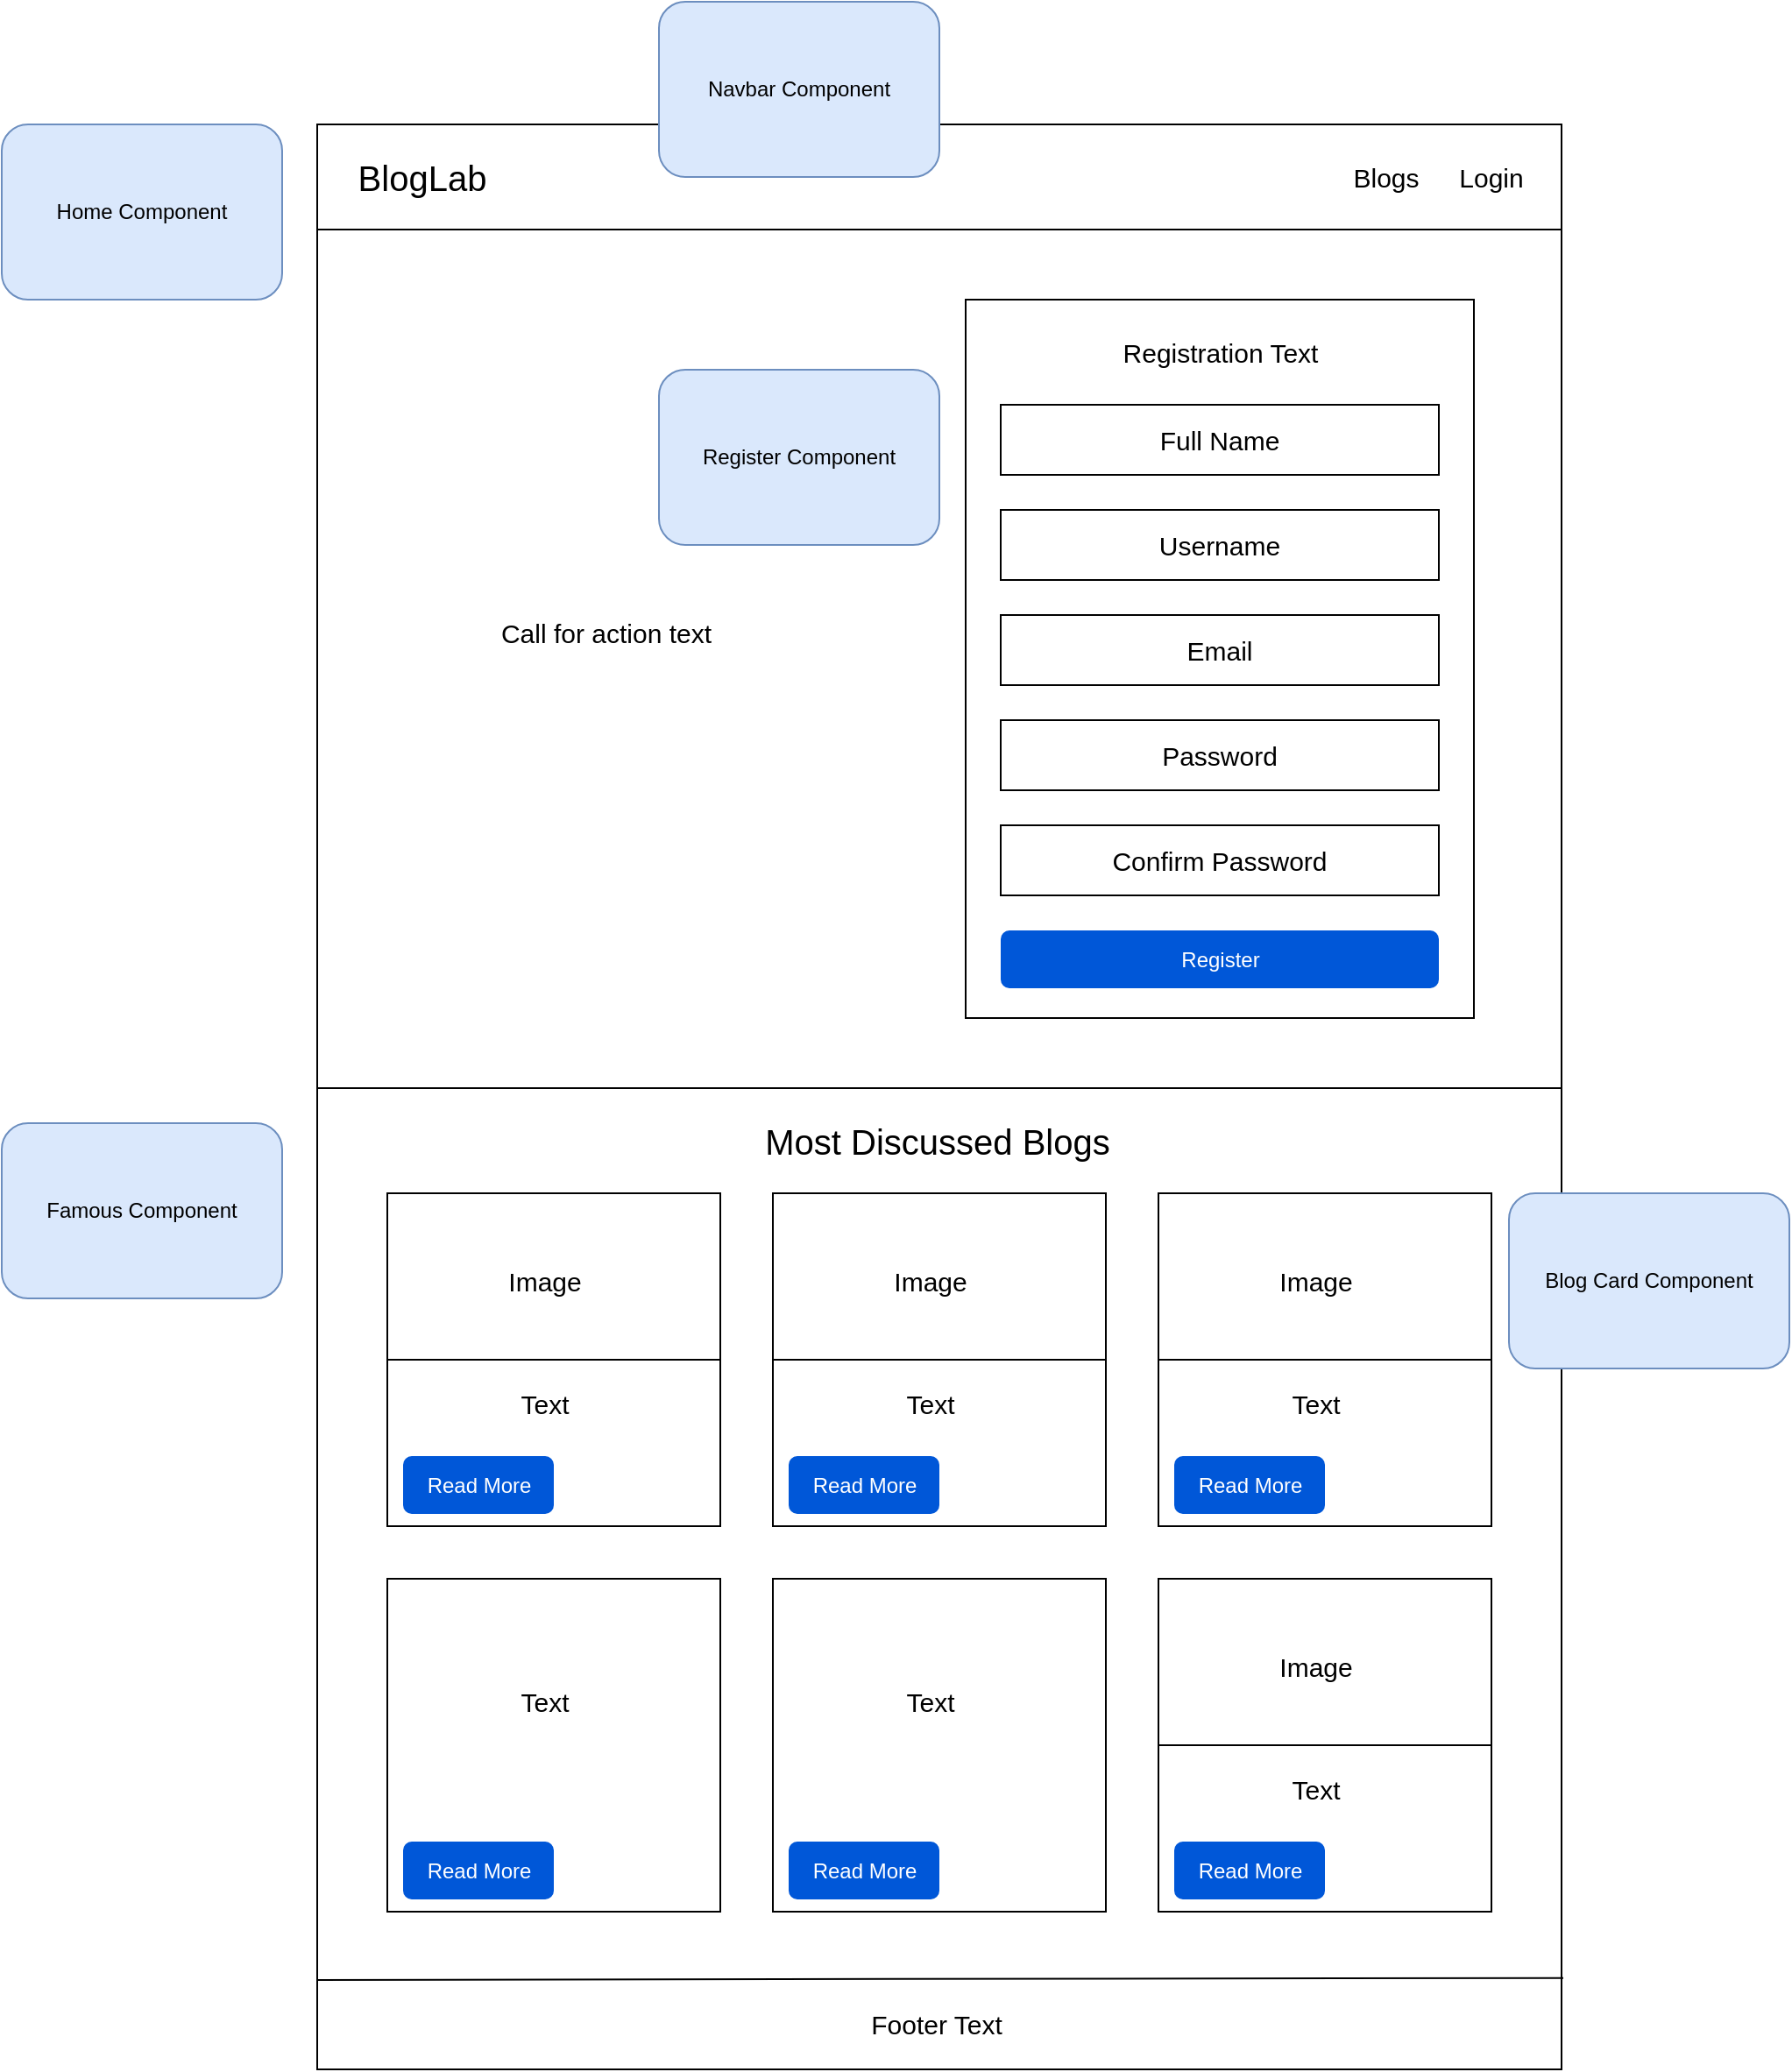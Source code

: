 <mxfile version="13.7.9" type="device" pages="8"><diagram id="s6Mg0fzkvO-PAo4uWQgf" name="Home"><mxGraphModel dx="2272" dy="862" grid="1" gridSize="10" guides="1" tooltips="1" connect="1" arrows="1" fold="1" page="1" pageScale="1" pageWidth="850" pageHeight="1100" math="0" shadow="0"><root><mxCell id="0"/><mxCell id="1" parent="0"/><mxCell id="gEnsgVD1sYvCIGJ1qTTS-1" value="" style="rounded=0;whiteSpace=wrap;html=1;" parent="1" vertex="1"><mxGeometry x="70" y="120" width="710" height="1110" as="geometry"/></mxCell><mxCell id="gEnsgVD1sYvCIGJ1qTTS-2" value="" style="rounded=0;whiteSpace=wrap;html=1;fontSize=15;" parent="1" vertex="1"><mxGeometry x="440" y="220" width="290" height="410" as="geometry"/></mxCell><mxCell id="gEnsgVD1sYvCIGJ1qTTS-3" value="" style="rounded=0;whiteSpace=wrap;html=1;" parent="1" vertex="1"><mxGeometry x="70" y="120" width="710" height="60" as="geometry"/></mxCell><mxCell id="gEnsgVD1sYvCIGJ1qTTS-4" value="BlogLab" style="text;html=1;strokeColor=none;fillColor=none;align=center;verticalAlign=middle;whiteSpace=wrap;rounded=0;fontSize=20;" parent="1" vertex="1"><mxGeometry x="110" y="140" width="40" height="20" as="geometry"/></mxCell><mxCell id="gEnsgVD1sYvCIGJ1qTTS-5" value="Blogs" style="text;html=1;strokeColor=none;fillColor=none;align=center;verticalAlign=middle;whiteSpace=wrap;rounded=0;fontSize=15;" parent="1" vertex="1"><mxGeometry x="660" y="140" width="40" height="20" as="geometry"/></mxCell><mxCell id="gEnsgVD1sYvCIGJ1qTTS-6" value="Login" style="text;html=1;strokeColor=none;fillColor=none;align=center;verticalAlign=middle;whiteSpace=wrap;rounded=0;fontSize=15;" parent="1" vertex="1"><mxGeometry x="720" y="140" width="40" height="20" as="geometry"/></mxCell><mxCell id="gEnsgVD1sYvCIGJ1qTTS-7" value="Full Name" style="rounded=0;whiteSpace=wrap;html=1;fontSize=15;" parent="1" vertex="1"><mxGeometry x="460" y="280" width="250" height="40" as="geometry"/></mxCell><mxCell id="gEnsgVD1sYvCIGJ1qTTS-8" value="Username" style="rounded=0;whiteSpace=wrap;html=1;fontSize=15;" parent="1" vertex="1"><mxGeometry x="460" y="340" width="250" height="40" as="geometry"/></mxCell><mxCell id="gEnsgVD1sYvCIGJ1qTTS-9" value="Email" style="rounded=0;whiteSpace=wrap;html=1;fontSize=15;" parent="1" vertex="1"><mxGeometry x="460" y="400" width="250" height="40" as="geometry"/></mxCell><mxCell id="gEnsgVD1sYvCIGJ1qTTS-10" value="Password" style="rounded=0;whiteSpace=wrap;html=1;fontSize=15;" parent="1" vertex="1"><mxGeometry x="460" y="460" width="250" height="40" as="geometry"/></mxCell><mxCell id="gEnsgVD1sYvCIGJ1qTTS-11" value="Confirm Password" style="rounded=0;whiteSpace=wrap;html=1;fontSize=15;" parent="1" vertex="1"><mxGeometry x="460" y="520" width="250" height="40" as="geometry"/></mxCell><mxCell id="gEnsgVD1sYvCIGJ1qTTS-12" value="Registration Text" style="text;html=1;strokeColor=none;fillColor=none;align=center;verticalAlign=middle;whiteSpace=wrap;rounded=0;fontSize=15;" parent="1" vertex="1"><mxGeometry x="522.5" y="240" width="125" height="20" as="geometry"/></mxCell><mxCell id="gEnsgVD1sYvCIGJ1qTTS-13" value="Register" style="rounded=1;fillColor=#0057D8;align=center;strokeColor=none;html=1;fontColor=#ffffff;fontSize=12" parent="1" vertex="1"><mxGeometry x="460" y="580" width="250" height="33" as="geometry"/></mxCell><mxCell id="gEnsgVD1sYvCIGJ1qTTS-14" value="" style="endArrow=none;html=1;fontSize=15;exitX=0;exitY=0.75;exitDx=0;exitDy=0;entryX=1;entryY=0.75;entryDx=0;entryDy=0;" parent="1" edge="1"><mxGeometry width="50" height="50" relative="1" as="geometry"><mxPoint x="70" y="670" as="sourcePoint"/><mxPoint x="780" y="670" as="targetPoint"/></mxGeometry></mxCell><mxCell id="gEnsgVD1sYvCIGJ1qTTS-15" value="Call for action text" style="text;html=1;strokeColor=none;fillColor=none;align=center;verticalAlign=middle;whiteSpace=wrap;rounded=0;fontSize=15;" parent="1" vertex="1"><mxGeometry x="140" y="400" width="190" height="20" as="geometry"/></mxCell><mxCell id="gEnsgVD1sYvCIGJ1qTTS-16" value="Most Discussed Blogs" style="text;html=1;strokeColor=none;fillColor=none;align=center;verticalAlign=middle;whiteSpace=wrap;rounded=0;fontSize=20;" parent="1" vertex="1"><mxGeometry x="314" y="690" width="220" height="20" as="geometry"/></mxCell><mxCell id="gEnsgVD1sYvCIGJ1qTTS-17" value="" style="rounded=0;whiteSpace=wrap;html=1;fontSize=15;" parent="1" vertex="1"><mxGeometry x="330" y="730" width="190" height="190" as="geometry"/></mxCell><mxCell id="gEnsgVD1sYvCIGJ1qTTS-18" value="" style="endArrow=none;html=1;fontSize=15;exitX=0;exitY=0.5;exitDx=0;exitDy=0;entryX=1;entryY=0.5;entryDx=0;entryDy=0;" parent="1" source="gEnsgVD1sYvCIGJ1qTTS-17" target="gEnsgVD1sYvCIGJ1qTTS-17" edge="1"><mxGeometry width="50" height="50" relative="1" as="geometry"><mxPoint x="400" y="990" as="sourcePoint"/><mxPoint x="450" y="940" as="targetPoint"/></mxGeometry></mxCell><mxCell id="gEnsgVD1sYvCIGJ1qTTS-19" value="Image" style="text;html=1;strokeColor=none;fillColor=none;align=center;verticalAlign=middle;whiteSpace=wrap;rounded=0;fontSize=15;" parent="1" vertex="1"><mxGeometry x="400" y="770" width="40" height="20" as="geometry"/></mxCell><mxCell id="gEnsgVD1sYvCIGJ1qTTS-20" value="Text" style="text;html=1;strokeColor=none;fillColor=none;align=center;verticalAlign=middle;whiteSpace=wrap;rounded=0;fontSize=15;" parent="1" vertex="1"><mxGeometry x="400" y="840" width="40" height="20" as="geometry"/></mxCell><mxCell id="gEnsgVD1sYvCIGJ1qTTS-21" value="Read More" style="rounded=1;fillColor=#0057D8;strokeColor=none;html=1;fontColor=#ffffff;align=center;verticalAlign=middle;fontStyle=0;fontSize=12" parent="1" vertex="1"><mxGeometry x="339" y="880" width="86" height="33" as="geometry"/></mxCell><mxCell id="gEnsgVD1sYvCIGJ1qTTS-22" value="" style="rounded=0;whiteSpace=wrap;html=1;fontSize=15;" parent="1" vertex="1"><mxGeometry x="550" y="730" width="190" height="190" as="geometry"/></mxCell><mxCell id="gEnsgVD1sYvCIGJ1qTTS-23" value="" style="endArrow=none;html=1;fontSize=15;exitX=0;exitY=0.5;exitDx=0;exitDy=0;entryX=1;entryY=0.5;entryDx=0;entryDy=0;" parent="1" source="gEnsgVD1sYvCIGJ1qTTS-22" target="gEnsgVD1sYvCIGJ1qTTS-22" edge="1"><mxGeometry width="50" height="50" relative="1" as="geometry"><mxPoint x="620" y="990" as="sourcePoint"/><mxPoint x="670" y="940" as="targetPoint"/></mxGeometry></mxCell><mxCell id="gEnsgVD1sYvCIGJ1qTTS-24" value="Image" style="text;html=1;strokeColor=none;fillColor=none;align=center;verticalAlign=middle;whiteSpace=wrap;rounded=0;fontSize=15;" parent="1" vertex="1"><mxGeometry x="620" y="770" width="40" height="20" as="geometry"/></mxCell><mxCell id="gEnsgVD1sYvCIGJ1qTTS-25" value="Text" style="text;html=1;strokeColor=none;fillColor=none;align=center;verticalAlign=middle;whiteSpace=wrap;rounded=0;fontSize=15;" parent="1" vertex="1"><mxGeometry x="620" y="840" width="40" height="20" as="geometry"/></mxCell><mxCell id="gEnsgVD1sYvCIGJ1qTTS-26" value="Read More" style="rounded=1;fillColor=#0057D8;strokeColor=none;html=1;fontColor=#ffffff;align=center;verticalAlign=middle;fontStyle=0;fontSize=12" parent="1" vertex="1"><mxGeometry x="559" y="880" width="86" height="33" as="geometry"/></mxCell><mxCell id="gEnsgVD1sYvCIGJ1qTTS-27" value="" style="rounded=0;whiteSpace=wrap;html=1;fontSize=15;" parent="1" vertex="1"><mxGeometry x="110" y="730" width="190" height="190" as="geometry"/></mxCell><mxCell id="gEnsgVD1sYvCIGJ1qTTS-28" value="" style="endArrow=none;html=1;fontSize=15;exitX=0;exitY=0.5;exitDx=0;exitDy=0;entryX=1;entryY=0.5;entryDx=0;entryDy=0;" parent="1" source="gEnsgVD1sYvCIGJ1qTTS-27" target="gEnsgVD1sYvCIGJ1qTTS-27" edge="1"><mxGeometry width="50" height="50" relative="1" as="geometry"><mxPoint x="180" y="990" as="sourcePoint"/><mxPoint x="230" y="940" as="targetPoint"/></mxGeometry></mxCell><mxCell id="gEnsgVD1sYvCIGJ1qTTS-29" value="Image" style="text;html=1;strokeColor=none;fillColor=none;align=center;verticalAlign=middle;whiteSpace=wrap;rounded=0;fontSize=15;" parent="1" vertex="1"><mxGeometry x="180" y="770" width="40" height="20" as="geometry"/></mxCell><mxCell id="gEnsgVD1sYvCIGJ1qTTS-30" value="Text" style="text;html=1;strokeColor=none;fillColor=none;align=center;verticalAlign=middle;whiteSpace=wrap;rounded=0;fontSize=15;" parent="1" vertex="1"><mxGeometry x="180" y="840" width="40" height="20" as="geometry"/></mxCell><mxCell id="gEnsgVD1sYvCIGJ1qTTS-31" value="Read More" style="rounded=1;fillColor=#0057D8;strokeColor=none;html=1;fontColor=#ffffff;align=center;verticalAlign=middle;fontStyle=0;fontSize=12" parent="1" vertex="1"><mxGeometry x="119" y="880" width="86" height="33" as="geometry"/></mxCell><mxCell id="gEnsgVD1sYvCIGJ1qTTS-32" value="" style="rounded=0;whiteSpace=wrap;html=1;fontSize=15;" parent="1" vertex="1"><mxGeometry x="330" y="950" width="190" height="190" as="geometry"/></mxCell><mxCell id="gEnsgVD1sYvCIGJ1qTTS-33" value="Text" style="text;html=1;strokeColor=none;fillColor=none;align=center;verticalAlign=middle;whiteSpace=wrap;rounded=0;fontSize=15;" parent="1" vertex="1"><mxGeometry x="400" y="1010" width="40" height="20" as="geometry"/></mxCell><mxCell id="gEnsgVD1sYvCIGJ1qTTS-34" value="Read More" style="rounded=1;fillColor=#0057D8;strokeColor=none;html=1;fontColor=#ffffff;align=center;verticalAlign=middle;fontStyle=0;fontSize=12" parent="1" vertex="1"><mxGeometry x="339" y="1100" width="86" height="33" as="geometry"/></mxCell><mxCell id="gEnsgVD1sYvCIGJ1qTTS-35" value="" style="rounded=0;whiteSpace=wrap;html=1;fontSize=15;" parent="1" vertex="1"><mxGeometry x="550" y="950" width="190" height="190" as="geometry"/></mxCell><mxCell id="gEnsgVD1sYvCIGJ1qTTS-36" value="" style="endArrow=none;html=1;fontSize=15;exitX=0;exitY=0.5;exitDx=0;exitDy=0;entryX=1;entryY=0.5;entryDx=0;entryDy=0;" parent="1" source="gEnsgVD1sYvCIGJ1qTTS-35" target="gEnsgVD1sYvCIGJ1qTTS-35" edge="1"><mxGeometry width="50" height="50" relative="1" as="geometry"><mxPoint x="620" y="1210" as="sourcePoint"/><mxPoint x="670" y="1160" as="targetPoint"/></mxGeometry></mxCell><mxCell id="gEnsgVD1sYvCIGJ1qTTS-37" value="Image" style="text;html=1;strokeColor=none;fillColor=none;align=center;verticalAlign=middle;whiteSpace=wrap;rounded=0;fontSize=15;" parent="1" vertex="1"><mxGeometry x="620" y="990" width="40" height="20" as="geometry"/></mxCell><mxCell id="gEnsgVD1sYvCIGJ1qTTS-38" value="Text" style="text;html=1;strokeColor=none;fillColor=none;align=center;verticalAlign=middle;whiteSpace=wrap;rounded=0;fontSize=15;" parent="1" vertex="1"><mxGeometry x="620" y="1060" width="40" height="20" as="geometry"/></mxCell><mxCell id="gEnsgVD1sYvCIGJ1qTTS-39" value="Read More" style="rounded=1;fillColor=#0057D8;strokeColor=none;html=1;fontColor=#ffffff;align=center;verticalAlign=middle;fontStyle=0;fontSize=12" parent="1" vertex="1"><mxGeometry x="559" y="1100" width="86" height="33" as="geometry"/></mxCell><mxCell id="gEnsgVD1sYvCIGJ1qTTS-40" value="" style="rounded=0;whiteSpace=wrap;html=1;fontSize=15;" parent="1" vertex="1"><mxGeometry x="110" y="950" width="190" height="190" as="geometry"/></mxCell><mxCell id="gEnsgVD1sYvCIGJ1qTTS-41" value="Text" style="text;html=1;strokeColor=none;fillColor=none;align=center;verticalAlign=middle;whiteSpace=wrap;rounded=0;fontSize=15;" parent="1" vertex="1"><mxGeometry x="180" y="1010" width="40" height="20" as="geometry"/></mxCell><mxCell id="gEnsgVD1sYvCIGJ1qTTS-42" value="Read More" style="rounded=1;fillColor=#0057D8;strokeColor=none;html=1;fontColor=#ffffff;align=center;verticalAlign=middle;fontStyle=0;fontSize=12" parent="1" vertex="1"><mxGeometry x="119" y="1100" width="86" height="33" as="geometry"/></mxCell><mxCell id="gEnsgVD1sYvCIGJ1qTTS-43" value="" style="endArrow=none;html=1;fontSize=15;exitX=-0.002;exitY=0.954;exitDx=0;exitDy=0;exitPerimeter=0;entryX=1;entryY=0.953;entryDx=0;entryDy=0;entryPerimeter=0;" parent="1" edge="1"><mxGeometry width="50" height="50" relative="1" as="geometry"><mxPoint x="69.58" y="1178.94" as="sourcePoint"/><mxPoint x="781" y="1177.83" as="targetPoint"/></mxGeometry></mxCell><mxCell id="gEnsgVD1sYvCIGJ1qTTS-44" value="Footer Text" style="text;html=1;strokeColor=none;fillColor=none;align=center;verticalAlign=middle;whiteSpace=wrap;rounded=0;fontSize=15;" parent="1" vertex="1"><mxGeometry x="365.5" y="1194" width="115" height="20" as="geometry"/></mxCell><mxCell id="gaV7RyukvHcsZzZIrTY4-1" value="Home Component" style="rounded=1;whiteSpace=wrap;html=1;fillColor=#dae8fc;strokeColor=#6c8ebf;" parent="1" vertex="1"><mxGeometry x="-110" y="120" width="160" height="100" as="geometry"/></mxCell><mxCell id="VmnG1JGYULa-0gqgI74T-1" value="Blog Card Component" style="rounded=1;whiteSpace=wrap;html=1;fillColor=#dae8fc;strokeColor=#6c8ebf;" parent="1" vertex="1"><mxGeometry x="750" y="730" width="160" height="100" as="geometry"/></mxCell><mxCell id="keb5wjz1jvDVk_AuDzr_-1" value="Navbar Component" style="rounded=1;whiteSpace=wrap;html=1;fillColor=#dae8fc;strokeColor=#6c8ebf;" parent="1" vertex="1"><mxGeometry x="265" y="50" width="160" height="100" as="geometry"/></mxCell><mxCell id="keb5wjz1jvDVk_AuDzr_-2" value="Register Component" style="rounded=1;whiteSpace=wrap;html=1;fillColor=#dae8fc;strokeColor=#6c8ebf;" parent="1" vertex="1"><mxGeometry x="265" y="260" width="160" height="100" as="geometry"/></mxCell><mxCell id="sPIQCTWEb_YaLZy3rOM8-1" value="Famous Component" style="rounded=1;whiteSpace=wrap;html=1;fillColor=#dae8fc;strokeColor=#6c8ebf;" vertex="1" parent="1"><mxGeometry x="-110" y="690" width="160" height="100" as="geometry"/></mxCell></root></mxGraphModel></diagram><diagram id="HVoa4l8khFZgCgBgpcPj" name="Login"><mxGraphModel dx="2272" dy="862" grid="1" gridSize="10" guides="1" tooltips="1" connect="1" arrows="1" fold="1" page="1" pageScale="1" pageWidth="850" pageHeight="1100" math="0" shadow="0"><root><mxCell id="v0DwTr1fiqjKCwjnkM56-0"/><mxCell id="v0DwTr1fiqjKCwjnkM56-1" parent="v0DwTr1fiqjKCwjnkM56-0"/><mxCell id="ifbw93sRvqLm6i2id-Tl-0" value="" style="rounded=0;whiteSpace=wrap;html=1;" parent="v0DwTr1fiqjKCwjnkM56-1" vertex="1"><mxGeometry x="70" y="120" width="710" height="1110" as="geometry"/></mxCell><mxCell id="ifbw93sRvqLm6i2id-Tl-1" value="" style="rounded=0;whiteSpace=wrap;html=1;" parent="v0DwTr1fiqjKCwjnkM56-1" vertex="1"><mxGeometry x="70" y="120" width="710" height="60" as="geometry"/></mxCell><mxCell id="ifbw93sRvqLm6i2id-Tl-2" value="BlogLab" style="text;html=1;strokeColor=none;fillColor=none;align=center;verticalAlign=middle;whiteSpace=wrap;rounded=0;fontSize=20;" parent="v0DwTr1fiqjKCwjnkM56-1" vertex="1"><mxGeometry x="110" y="140" width="40" height="20" as="geometry"/></mxCell><mxCell id="ifbw93sRvqLm6i2id-Tl-3" value="Blogs" style="text;html=1;strokeColor=none;fillColor=none;align=center;verticalAlign=middle;whiteSpace=wrap;rounded=0;fontSize=15;" parent="v0DwTr1fiqjKCwjnkM56-1" vertex="1"><mxGeometry x="660" y="140" width="40" height="20" as="geometry"/></mxCell><mxCell id="ifbw93sRvqLm6i2id-Tl-4" value="Login" style="text;html=1;strokeColor=none;fillColor=none;align=center;verticalAlign=middle;whiteSpace=wrap;rounded=0;fontSize=15;" parent="v0DwTr1fiqjKCwjnkM56-1" vertex="1"><mxGeometry x="720" y="140" width="40" height="20" as="geometry"/></mxCell><mxCell id="ifbw93sRvqLm6i2id-Tl-5" value="Login" style="text;html=1;strokeColor=none;fillColor=none;align=center;verticalAlign=middle;whiteSpace=wrap;rounded=0;fontSize=15;" parent="v0DwTr1fiqjKCwjnkM56-1" vertex="1"><mxGeometry x="180" y="230" width="125" height="20" as="geometry"/></mxCell><mxCell id="ifbw93sRvqLm6i2id-Tl-6" value="" style="endArrow=none;html=1;fontSize=15;exitX=-0.002;exitY=0.954;exitDx=0;exitDy=0;exitPerimeter=0;entryX=1;entryY=0.953;entryDx=0;entryDy=0;entryPerimeter=0;" parent="v0DwTr1fiqjKCwjnkM56-1" edge="1"><mxGeometry width="50" height="50" relative="1" as="geometry"><mxPoint x="69.58" y="1178.94" as="sourcePoint"/><mxPoint x="781" y="1177.83" as="targetPoint"/></mxGeometry></mxCell><mxCell id="ifbw93sRvqLm6i2id-Tl-7" value="Footer Text" style="text;html=1;strokeColor=none;fillColor=none;align=center;verticalAlign=middle;whiteSpace=wrap;rounded=0;fontSize=15;" parent="v0DwTr1fiqjKCwjnkM56-1" vertex="1"><mxGeometry x="365.5" y="1194" width="115" height="20" as="geometry"/></mxCell><mxCell id="ifbw93sRvqLm6i2id-Tl-10" value="Login" style="rounded=1;fillColor=#0057D8;align=center;strokeColor=none;html=1;fontColor=#ffffff;fontSize=12" parent="v0DwTr1fiqjKCwjnkM56-1" vertex="1"><mxGeometry x="220" y="370" width="400" height="37" as="geometry"/></mxCell><mxCell id="ifbw93sRvqLm6i2id-Tl-11" value="Username" style="rounded=0;whiteSpace=wrap;html=1;" parent="v0DwTr1fiqjKCwjnkM56-1" vertex="1"><mxGeometry x="220" y="270" width="400" height="40" as="geometry"/></mxCell><mxCell id="ifbw93sRvqLm6i2id-Tl-12" value="Password" style="rounded=0;whiteSpace=wrap;html=1;" parent="v0DwTr1fiqjKCwjnkM56-1" vertex="1"><mxGeometry x="220" y="320" width="400" height="40" as="geometry"/></mxCell><mxCell id="duLfqHSRmx37z6GI6tu7-0" value="Login Component" style="rounded=1;whiteSpace=wrap;html=1;fillColor=#dae8fc;strokeColor=#6c8ebf;" parent="v0DwTr1fiqjKCwjnkM56-1" vertex="1"><mxGeometry x="-110" y="120" width="160" height="100" as="geometry"/></mxCell></root></mxGraphModel></diagram><diagram id="teUFFvmPVCSCHrNet3CP" name="Blogs"><mxGraphModel dx="2272" dy="862" grid="1" gridSize="10" guides="1" tooltips="1" connect="1" arrows="1" fold="1" page="1" pageScale="1" pageWidth="850" pageHeight="1100" math="0" shadow="0"><root><mxCell id="P7Wf7TGRnezyrEBNKEq6-0"/><mxCell id="P7Wf7TGRnezyrEBNKEq6-1" parent="P7Wf7TGRnezyrEBNKEq6-0"/><mxCell id="2sktdH7NGB3SN3SL6qeB-0" value="" style="rounded=0;whiteSpace=wrap;html=1;" parent="P7Wf7TGRnezyrEBNKEq6-1" vertex="1"><mxGeometry x="70" y="120" width="710" height="1110" as="geometry"/></mxCell><mxCell id="2sktdH7NGB3SN3SL6qeB-1" value="" style="rounded=0;whiteSpace=wrap;html=1;" parent="P7Wf7TGRnezyrEBNKEq6-1" vertex="1"><mxGeometry x="70" y="120" width="710" height="60" as="geometry"/></mxCell><mxCell id="2sktdH7NGB3SN3SL6qeB-2" value="BlogLab" style="text;html=1;strokeColor=none;fillColor=none;align=center;verticalAlign=middle;whiteSpace=wrap;rounded=0;fontSize=20;" parent="P7Wf7TGRnezyrEBNKEq6-1" vertex="1"><mxGeometry x="110" y="140" width="40" height="20" as="geometry"/></mxCell><mxCell id="2sktdH7NGB3SN3SL6qeB-3" value="Blogs" style="text;html=1;strokeColor=none;fillColor=none;align=center;verticalAlign=middle;whiteSpace=wrap;rounded=0;fontSize=15;" parent="P7Wf7TGRnezyrEBNKEq6-1" vertex="1"><mxGeometry x="660" y="140" width="40" height="20" as="geometry"/></mxCell><mxCell id="2sktdH7NGB3SN3SL6qeB-4" value="Login" style="text;html=1;strokeColor=none;fillColor=none;align=center;verticalAlign=middle;whiteSpace=wrap;rounded=0;fontSize=15;" parent="P7Wf7TGRnezyrEBNKEq6-1" vertex="1"><mxGeometry x="720" y="140" width="40" height="20" as="geometry"/></mxCell><mxCell id="2sktdH7NGB3SN3SL6qeB-5" value="Blogs" style="text;html=1;strokeColor=none;fillColor=none;align=center;verticalAlign=middle;whiteSpace=wrap;rounded=0;fontSize=15;" parent="P7Wf7TGRnezyrEBNKEq6-1" vertex="1"><mxGeometry x="355.5" y="220" width="125" height="20" as="geometry"/></mxCell><mxCell id="2sktdH7NGB3SN3SL6qeB-6" value="" style="endArrow=none;html=1;fontSize=15;exitX=-0.002;exitY=0.954;exitDx=0;exitDy=0;exitPerimeter=0;entryX=1;entryY=0.953;entryDx=0;entryDy=0;entryPerimeter=0;" parent="P7Wf7TGRnezyrEBNKEq6-1" edge="1"><mxGeometry width="50" height="50" relative="1" as="geometry"><mxPoint x="69.58" y="1178.94" as="sourcePoint"/><mxPoint x="781" y="1177.83" as="targetPoint"/></mxGeometry></mxCell><mxCell id="2sktdH7NGB3SN3SL6qeB-7" value="Footer Text" style="text;html=1;strokeColor=none;fillColor=none;align=center;verticalAlign=middle;whiteSpace=wrap;rounded=0;fontSize=15;" parent="P7Wf7TGRnezyrEBNKEq6-1" vertex="1"><mxGeometry x="365.5" y="1194" width="115" height="20" as="geometry"/></mxCell><mxCell id="2sktdH7NGB3SN3SL6qeB-8" value="" style="rounded=0;whiteSpace=wrap;html=1;fontSize=15;" parent="P7Wf7TGRnezyrEBNKEq6-1" vertex="1"><mxGeometry x="263" y="1100" width="310" height="40" as="geometry"/></mxCell><mxCell id="2sktdH7NGB3SN3SL6qeB-9" value="Pagination" style="text;html=1;strokeColor=none;fillColor=none;align=center;verticalAlign=middle;whiteSpace=wrap;rounded=0;fontSize=15;" parent="P7Wf7TGRnezyrEBNKEq6-1" vertex="1"><mxGeometry x="398" y="1110" width="40" height="20" as="geometry"/></mxCell><mxCell id="2sktdH7NGB3SN3SL6qeB-10" value="" style="rounded=0;whiteSpace=wrap;html=1;fontSize=15;" parent="P7Wf7TGRnezyrEBNKEq6-1" vertex="1"><mxGeometry x="110" y="340" width="180" height="240" as="geometry"/></mxCell><mxCell id="2sktdH7NGB3SN3SL6qeB-11" value="" style="rounded=0;whiteSpace=wrap;html=1;fontSize=15;" parent="P7Wf7TGRnezyrEBNKEq6-1" vertex="1"><mxGeometry x="335" y="340" width="180" height="240" as="geometry"/></mxCell><mxCell id="2sktdH7NGB3SN3SL6qeB-12" value="" style="rounded=0;whiteSpace=wrap;html=1;fontSize=15;" parent="P7Wf7TGRnezyrEBNKEq6-1" vertex="1"><mxGeometry x="560" y="340" width="180" height="240" as="geometry"/></mxCell><mxCell id="2sktdH7NGB3SN3SL6qeB-13" value="" style="rounded=0;whiteSpace=wrap;html=1;fontSize=15;" parent="P7Wf7TGRnezyrEBNKEq6-1" vertex="1"><mxGeometry x="110" y="690" width="180" height="240" as="geometry"/></mxCell><mxCell id="2sktdH7NGB3SN3SL6qeB-14" value="" style="rounded=0;whiteSpace=wrap;html=1;fontSize=15;" parent="P7Wf7TGRnezyrEBNKEq6-1" vertex="1"><mxGeometry x="335" y="690" width="180" height="240" as="geometry"/></mxCell><mxCell id="2sktdH7NGB3SN3SL6qeB-15" value="" style="rounded=0;whiteSpace=wrap;html=1;fontSize=15;" parent="P7Wf7TGRnezyrEBNKEq6-1" vertex="1"><mxGeometry x="560" y="690" width="180" height="240" as="geometry"/></mxCell><mxCell id="2sktdH7NGB3SN3SL6qeB-16" value="" style="endArrow=none;html=1;fontSize=15;entryX=1;entryY=0.5;entryDx=0;entryDy=0;exitX=0;exitY=0.5;exitDx=0;exitDy=0;" parent="P7Wf7TGRnezyrEBNKEq6-1" source="2sktdH7NGB3SN3SL6qeB-10" target="2sktdH7NGB3SN3SL6qeB-10" edge="1"><mxGeometry width="50" height="50" relative="1" as="geometry"><mxPoint x="107" y="480" as="sourcePoint"/><mxPoint x="160" y="440" as="targetPoint"/></mxGeometry></mxCell><mxCell id="2sktdH7NGB3SN3SL6qeB-17" value="" style="endArrow=none;html=1;fontSize=15;entryX=1;entryY=0.5;entryDx=0;entryDy=0;exitX=0;exitY=0.5;exitDx=0;exitDy=0;" parent="P7Wf7TGRnezyrEBNKEq6-1" edge="1"><mxGeometry width="50" height="50" relative="1" as="geometry"><mxPoint x="335" y="460.0" as="sourcePoint"/><mxPoint x="515" y="460.0" as="targetPoint"/></mxGeometry></mxCell><mxCell id="2sktdH7NGB3SN3SL6qeB-18" value="" style="endArrow=none;html=1;fontSize=15;entryX=1;entryY=0.5;entryDx=0;entryDy=0;exitX=0;exitY=0.5;exitDx=0;exitDy=0;" parent="P7Wf7TGRnezyrEBNKEq6-1" edge="1"><mxGeometry width="50" height="50" relative="1" as="geometry"><mxPoint x="560" y="459.29" as="sourcePoint"/><mxPoint x="740" y="459.29" as="targetPoint"/></mxGeometry></mxCell><mxCell id="2sktdH7NGB3SN3SL6qeB-19" value="" style="endArrow=none;html=1;fontSize=15;entryX=1;entryY=0.5;entryDx=0;entryDy=0;exitX=0;exitY=0.5;exitDx=0;exitDy=0;" parent="P7Wf7TGRnezyrEBNKEq6-1" edge="1"><mxGeometry width="50" height="50" relative="1" as="geometry"><mxPoint x="110" y="809.29" as="sourcePoint"/><mxPoint x="290" y="809.29" as="targetPoint"/></mxGeometry></mxCell><mxCell id="2sktdH7NGB3SN3SL6qeB-20" value="Image" style="text;html=1;strokeColor=none;fillColor=none;align=center;verticalAlign=middle;whiteSpace=wrap;rounded=0;fontSize=15;" parent="P7Wf7TGRnezyrEBNKEq6-1" vertex="1"><mxGeometry x="180" y="390" width="40" height="20" as="geometry"/></mxCell><mxCell id="2sktdH7NGB3SN3SL6qeB-21" value="Image" style="text;html=1;strokeColor=none;fillColor=none;align=center;verticalAlign=middle;whiteSpace=wrap;rounded=0;fontSize=15;" parent="P7Wf7TGRnezyrEBNKEq6-1" vertex="1"><mxGeometry x="405" y="390" width="40" height="20" as="geometry"/></mxCell><mxCell id="2sktdH7NGB3SN3SL6qeB-22" value="Image" style="text;html=1;strokeColor=none;fillColor=none;align=center;verticalAlign=middle;whiteSpace=wrap;rounded=0;fontSize=15;" parent="P7Wf7TGRnezyrEBNKEq6-1" vertex="1"><mxGeometry x="630" y="390" width="40" height="20" as="geometry"/></mxCell><mxCell id="2sktdH7NGB3SN3SL6qeB-23" value="Image" style="text;html=1;strokeColor=none;fillColor=none;align=center;verticalAlign=middle;whiteSpace=wrap;rounded=0;fontSize=15;" parent="P7Wf7TGRnezyrEBNKEq6-1" vertex="1"><mxGeometry x="180" y="740" width="40" height="20" as="geometry"/></mxCell><mxCell id="2sktdH7NGB3SN3SL6qeB-24" value="Text" style="text;html=1;strokeColor=none;fillColor=none;align=center;verticalAlign=middle;whiteSpace=wrap;rounded=0;fontSize=15;" parent="P7Wf7TGRnezyrEBNKEq6-1" vertex="1"><mxGeometry x="180" y="480" width="40" height="20" as="geometry"/></mxCell><mxCell id="2sktdH7NGB3SN3SL6qeB-25" value="Text" style="text;html=1;strokeColor=none;fillColor=none;align=center;verticalAlign=middle;whiteSpace=wrap;rounded=0;fontSize=15;" parent="P7Wf7TGRnezyrEBNKEq6-1" vertex="1"><mxGeometry x="405" y="480" width="40" height="20" as="geometry"/></mxCell><mxCell id="2sktdH7NGB3SN3SL6qeB-26" value="Text" style="text;html=1;strokeColor=none;fillColor=none;align=center;verticalAlign=middle;whiteSpace=wrap;rounded=0;fontSize=15;" parent="P7Wf7TGRnezyrEBNKEq6-1" vertex="1"><mxGeometry x="630" y="480" width="40" height="20" as="geometry"/></mxCell><mxCell id="2sktdH7NGB3SN3SL6qeB-27" value="Text" style="text;html=1;strokeColor=none;fillColor=none;align=center;verticalAlign=middle;whiteSpace=wrap;rounded=0;fontSize=15;" parent="P7Wf7TGRnezyrEBNKEq6-1" vertex="1"><mxGeometry x="180" y="830" width="40" height="20" as="geometry"/></mxCell><mxCell id="2sktdH7NGB3SN3SL6qeB-28" value="Text" style="text;html=1;strokeColor=none;fillColor=none;align=center;verticalAlign=middle;whiteSpace=wrap;rounded=0;fontSize=15;" parent="P7Wf7TGRnezyrEBNKEq6-1" vertex="1"><mxGeometry x="403" y="720" width="40" height="20" as="geometry"/></mxCell><mxCell id="2sktdH7NGB3SN3SL6qeB-29" value="Text" style="text;html=1;strokeColor=none;fillColor=none;align=center;verticalAlign=middle;whiteSpace=wrap;rounded=0;fontSize=15;" parent="P7Wf7TGRnezyrEBNKEq6-1" vertex="1"><mxGeometry x="630" y="720" width="40" height="20" as="geometry"/></mxCell><mxCell id="2sktdH7NGB3SN3SL6qeB-30" value="Read More" style="rounded=1;fillColor=#0057D8;align=center;strokeColor=none;html=1;fontColor=#ffffff;fontSize=12" parent="P7Wf7TGRnezyrEBNKEq6-1" vertex="1"><mxGeometry x="120" y="530" width="100" height="37" as="geometry"/></mxCell><mxCell id="2sktdH7NGB3SN3SL6qeB-31" value="Read More" style="rounded=1;fillColor=#0057D8;align=center;strokeColor=none;html=1;fontColor=#ffffff;fontSize=12" parent="P7Wf7TGRnezyrEBNKEq6-1" vertex="1"><mxGeometry x="343" y="531" width="100" height="37" as="geometry"/></mxCell><mxCell id="2sktdH7NGB3SN3SL6qeB-32" value="Read More" style="rounded=1;fillColor=#0057D8;align=center;strokeColor=none;html=1;fontColor=#ffffff;fontSize=12" parent="P7Wf7TGRnezyrEBNKEq6-1" vertex="1"><mxGeometry x="570" y="531" width="100" height="37" as="geometry"/></mxCell><mxCell id="2sktdH7NGB3SN3SL6qeB-33" value="Read More" style="rounded=1;fillColor=#0057D8;align=center;strokeColor=none;html=1;fontColor=#ffffff;fontSize=12" parent="P7Wf7TGRnezyrEBNKEq6-1" vertex="1"><mxGeometry x="120" y="880" width="100" height="37" as="geometry"/></mxCell><mxCell id="2sktdH7NGB3SN3SL6qeB-34" value="Read More" style="rounded=1;fillColor=#0057D8;align=center;strokeColor=none;html=1;fontColor=#ffffff;fontSize=12" parent="P7Wf7TGRnezyrEBNKEq6-1" vertex="1"><mxGeometry x="345" y="880" width="100" height="37" as="geometry"/></mxCell><mxCell id="2sktdH7NGB3SN3SL6qeB-35" value="Read More" style="rounded=1;fillColor=#0057D8;align=center;strokeColor=none;html=1;fontColor=#ffffff;fontSize=12" parent="P7Wf7TGRnezyrEBNKEq6-1" vertex="1"><mxGeometry x="570" y="880" width="100" height="37" as="geometry"/></mxCell><mxCell id="V0qyzoiJDU0HB6EdAna1-0" value="Blogs Component" style="rounded=1;whiteSpace=wrap;html=1;fillColor=#dae8fc;strokeColor=#6c8ebf;" parent="P7Wf7TGRnezyrEBNKEq6-1" vertex="1"><mxGeometry x="-110" y="120" width="160" height="100" as="geometry"/></mxCell></root></mxGraphModel></diagram><diagram id="QU-Zppa0P4Mu1MwRN8JV" name="Blog"><mxGraphModel dx="2272" dy="862" grid="1" gridSize="10" guides="1" tooltips="1" connect="1" arrows="1" fold="1" page="1" pageScale="1" pageWidth="850" pageHeight="1100" math="0" shadow="0"><root><mxCell id="JFbnWmyIZ_LAA-MGQuH6-0"/><mxCell id="JFbnWmyIZ_LAA-MGQuH6-1" parent="JFbnWmyIZ_LAA-MGQuH6-0"/><mxCell id="P2lvJEfePVxm989PmhCN-0" value="" style="rounded=0;whiteSpace=wrap;html=1;" parent="JFbnWmyIZ_LAA-MGQuH6-1" vertex="1"><mxGeometry x="70" y="120" width="710" height="1110" as="geometry"/></mxCell><mxCell id="P2lvJEfePVxm989PmhCN-1" value="Blog Text" style="rounded=0;whiteSpace=wrap;html=1;" parent="JFbnWmyIZ_LAA-MGQuH6-1" vertex="1"><mxGeometry x="130" y="310" width="590" height="460" as="geometry"/></mxCell><mxCell id="P2lvJEfePVxm989PmhCN-2" value="" style="rounded=0;whiteSpace=wrap;html=1;" parent="JFbnWmyIZ_LAA-MGQuH6-1" vertex="1"><mxGeometry x="70" y="120" width="710" height="60" as="geometry"/></mxCell><mxCell id="P2lvJEfePVxm989PmhCN-3" value="BlogLab" style="text;html=1;strokeColor=none;fillColor=none;align=center;verticalAlign=middle;whiteSpace=wrap;rounded=0;fontSize=20;" parent="JFbnWmyIZ_LAA-MGQuH6-1" vertex="1"><mxGeometry x="110" y="140" width="40" height="20" as="geometry"/></mxCell><mxCell id="P2lvJEfePVxm989PmhCN-4" value="Blogs" style="text;html=1;strokeColor=none;fillColor=none;align=center;verticalAlign=middle;whiteSpace=wrap;rounded=0;fontSize=15;" parent="JFbnWmyIZ_LAA-MGQuH6-1" vertex="1"><mxGeometry x="660" y="140" width="40" height="20" as="geometry"/></mxCell><mxCell id="P2lvJEfePVxm989PmhCN-5" value="Login" style="text;html=1;strokeColor=none;fillColor=none;align=center;verticalAlign=middle;whiteSpace=wrap;rounded=0;fontSize=15;" parent="JFbnWmyIZ_LAA-MGQuH6-1" vertex="1"><mxGeometry x="720" y="140" width="40" height="20" as="geometry"/></mxCell><mxCell id="P2lvJEfePVxm989PmhCN-6" value="Blog Title" style="text;html=1;strokeColor=none;fillColor=none;align=center;verticalAlign=middle;whiteSpace=wrap;rounded=0;fontSize=15;" parent="JFbnWmyIZ_LAA-MGQuH6-1" vertex="1"><mxGeometry x="355.5" y="220" width="125" height="20" as="geometry"/></mxCell><mxCell id="P2lvJEfePVxm989PmhCN-7" value="" style="endArrow=none;html=1;fontSize=15;exitX=-0.002;exitY=0.954;exitDx=0;exitDy=0;exitPerimeter=0;entryX=1;entryY=0.953;entryDx=0;entryDy=0;entryPerimeter=0;" parent="JFbnWmyIZ_LAA-MGQuH6-1" edge="1"><mxGeometry width="50" height="50" relative="1" as="geometry"><mxPoint x="69.58" y="1178.94" as="sourcePoint"/><mxPoint x="781" y="1177.83" as="targetPoint"/></mxGeometry></mxCell><mxCell id="P2lvJEfePVxm989PmhCN-8" value="Footer Text" style="text;html=1;strokeColor=none;fillColor=none;align=center;verticalAlign=middle;whiteSpace=wrap;rounded=0;fontSize=15;" parent="JFbnWmyIZ_LAA-MGQuH6-1" vertex="1"><mxGeometry x="365.5" y="1194" width="115" height="20" as="geometry"/></mxCell><mxCell id="P2lvJEfePVxm989PmhCN-9" value="Optional Image" style="rounded=0;whiteSpace=wrap;html=1;" parent="JFbnWmyIZ_LAA-MGQuH6-1" vertex="1"><mxGeometry x="130" y="310" width="270" height="150" as="geometry"/></mxCell><mxCell id="P2lvJEfePVxm989PmhCN-10" value="Author Information" style="text;html=1;strokeColor=none;fillColor=none;align=center;verticalAlign=middle;whiteSpace=wrap;rounded=0;" parent="JFbnWmyIZ_LAA-MGQuH6-1" vertex="1"><mxGeometry x="352" y="260" width="132" height="20" as="geometry"/></mxCell><mxCell id="P2lvJEfePVxm989PmhCN-11" value="Comment Box &amp;amp; Existing Comments" style="rounded=0;whiteSpace=wrap;html=1;" parent="JFbnWmyIZ_LAA-MGQuH6-1" vertex="1"><mxGeometry x="130" y="810" width="590" height="320" as="geometry"/></mxCell><mxCell id="gasyLc_54WNJInGfJZtw-0" value="Blog Component" style="rounded=1;whiteSpace=wrap;html=1;fillColor=#dae8fc;strokeColor=#6c8ebf;" parent="JFbnWmyIZ_LAA-MGQuH6-1" vertex="1"><mxGeometry x="-110" y="120" width="160" height="100" as="geometry"/></mxCell><mxCell id="IS8_qROOQ44_UvexmhjN-2" value="&lt;br&gt;&lt;br&gt;&lt;br&gt;&lt;br&gt;&lt;br&gt;Comment System Component" style="rounded=1;whiteSpace=wrap;html=1;fillColor=#dae8fc;strokeColor=#6c8ebf;" parent="JFbnWmyIZ_LAA-MGQuH6-1" vertex="1"><mxGeometry x="140" y="820" width="360" height="130" as="geometry"/></mxCell><mxCell id="IS8_qROOQ44_UvexmhjN-1" value="Comment Box Component" style="rounded=1;whiteSpace=wrap;html=1;fillColor=#dae8fc;strokeColor=#6c8ebf;" parent="JFbnWmyIZ_LAA-MGQuH6-1" vertex="1"><mxGeometry x="160" y="830" width="160" height="30" as="geometry"/></mxCell><mxCell id="IS8_qROOQ44_UvexmhjN-4" value="Comments Component" style="rounded=1;whiteSpace=wrap;html=1;fillColor=#dae8fc;strokeColor=#6c8ebf;" parent="JFbnWmyIZ_LAA-MGQuH6-1" vertex="1"><mxGeometry x="160" y="870" width="160" height="30" as="geometry"/></mxCell></root></mxGraphModel></diagram><diagram id="SY1CRfnPJo4TIcojxCm1" name="Dashboard"><mxGraphModel dx="2272" dy="862" grid="1" gridSize="10" guides="1" tooltips="1" connect="1" arrows="1" fold="1" page="1" pageScale="1" pageWidth="850" pageHeight="1100" math="0" shadow="0"><root><mxCell id="5QCu7XFcCRN9B9K31ygM-0"/><mxCell id="5QCu7XFcCRN9B9K31ygM-1" parent="5QCu7XFcCRN9B9K31ygM-0"/><mxCell id="abuq-jaxhqHQ4Bnmp9yf-0" value="" style="rounded=0;whiteSpace=wrap;html=1;" parent="5QCu7XFcCRN9B9K31ygM-1" vertex="1"><mxGeometry x="80" y="120" width="710" height="1110" as="geometry"/></mxCell><mxCell id="abuq-jaxhqHQ4Bnmp9yf-1" value="" style="rounded=0;whiteSpace=wrap;html=1;" parent="5QCu7XFcCRN9B9K31ygM-1" vertex="1"><mxGeometry x="80" y="120" width="710" height="60" as="geometry"/></mxCell><mxCell id="abuq-jaxhqHQ4Bnmp9yf-2" value="BlogLab" style="text;html=1;strokeColor=none;fillColor=none;align=center;verticalAlign=middle;whiteSpace=wrap;rounded=0;fontSize=20;" parent="5QCu7XFcCRN9B9K31ygM-1" vertex="1"><mxGeometry x="110" y="140" width="40" height="20" as="geometry"/></mxCell><mxCell id="abuq-jaxhqHQ4Bnmp9yf-3" value="Blogs" style="text;html=1;strokeColor=none;fillColor=none;align=center;verticalAlign=middle;whiteSpace=wrap;rounded=0;fontSize=15;" parent="5QCu7XFcCRN9B9K31ygM-1" vertex="1"><mxGeometry x="600" y="140" width="40" height="20" as="geometry"/></mxCell><mxCell id="abuq-jaxhqHQ4Bnmp9yf-4" value="Welcome User!" style="text;html=1;strokeColor=none;fillColor=none;align=center;verticalAlign=middle;whiteSpace=wrap;rounded=0;fontSize=15;" parent="5QCu7XFcCRN9B9K31ygM-1" vertex="1"><mxGeometry x="640" y="140" width="130" height="20" as="geometry"/></mxCell><mxCell id="abuq-jaxhqHQ4Bnmp9yf-5" value="Dashboard" style="text;html=1;strokeColor=none;fillColor=none;align=center;verticalAlign=middle;whiteSpace=wrap;rounded=0;fontSize=15;" parent="5QCu7XFcCRN9B9K31ygM-1" vertex="1"><mxGeometry x="340" y="220" width="164.5" height="20" as="geometry"/></mxCell><mxCell id="abuq-jaxhqHQ4Bnmp9yf-6" value="" style="endArrow=none;html=1;fontSize=15;exitX=-0.002;exitY=0.954;exitDx=0;exitDy=0;exitPerimeter=0;entryX=1;entryY=0.953;entryDx=0;entryDy=0;entryPerimeter=0;" parent="5QCu7XFcCRN9B9K31ygM-1" edge="1"><mxGeometry width="50" height="50" relative="1" as="geometry"><mxPoint x="79.58" y="1178.94" as="sourcePoint"/><mxPoint x="791" y="1177.83" as="targetPoint"/></mxGeometry></mxCell><mxCell id="abuq-jaxhqHQ4Bnmp9yf-7" value="Footer Text" style="text;html=1;strokeColor=none;fillColor=none;align=center;verticalAlign=middle;whiteSpace=wrap;rounded=0;fontSize=15;" parent="5QCu7XFcCRN9B9K31ygM-1" vertex="1"><mxGeometry x="365.5" y="1194" width="115" height="20" as="geometry"/></mxCell><mxCell id="abuq-jaxhqHQ4Bnmp9yf-8" value="" style="rounded=0;whiteSpace=wrap;html=1;" parent="5QCu7XFcCRN9B9K31ygM-1" vertex="1"><mxGeometry x="645" y="170" width="120" height="90" as="geometry"/></mxCell><mxCell id="abuq-jaxhqHQ4Bnmp9yf-9" value="Dashboard" style="rounded=0;whiteSpace=wrap;html=1;" parent="5QCu7XFcCRN9B9K31ygM-1" vertex="1"><mxGeometry x="645" y="170" width="120" height="30" as="geometry"/></mxCell><mxCell id="abuq-jaxhqHQ4Bnmp9yf-10" value="Photo Album" style="rounded=0;whiteSpace=wrap;html=1;" parent="5QCu7XFcCRN9B9K31ygM-1" vertex="1"><mxGeometry x="645" y="200" width="120" height="30" as="geometry"/></mxCell><mxCell id="abuq-jaxhqHQ4Bnmp9yf-11" value="Logout" style="rounded=0;whiteSpace=wrap;html=1;" parent="5QCu7XFcCRN9B9K31ygM-1" vertex="1"><mxGeometry x="645" y="230" width="120" height="30" as="geometry"/></mxCell><mxCell id="abuq-jaxhqHQ4Bnmp9yf-12" value="" style="endArrow=none;html=1;entryX=0.93;entryY=0.234;entryDx=0;entryDy=0;entryPerimeter=0;" parent="5QCu7XFcCRN9B9K31ygM-1" edge="1"><mxGeometry width="50" height="50" relative="1" as="geometry"><mxPoint x="134" y="331" as="sourcePoint"/><mxPoint x="734.3" y="330.74" as="targetPoint"/><Array as="points"><mxPoint x="444" y="331"/><mxPoint x="464" y="331"/></Array></mxGeometry></mxCell><mxCell id="abuq-jaxhqHQ4Bnmp9yf-13" value="" style="endArrow=none;html=1;entryX=0.93;entryY=0.234;entryDx=0;entryDy=0;entryPerimeter=0;" parent="5QCu7XFcCRN9B9K31ygM-1" edge="1"><mxGeometry width="50" height="50" relative="1" as="geometry"><mxPoint x="135" y="373.26" as="sourcePoint"/><mxPoint x="735.3" y="373" as="targetPoint"/><Array as="points"><mxPoint x="445" y="373.26"/><mxPoint x="465" y="373.26"/></Array></mxGeometry></mxCell><mxCell id="abuq-jaxhqHQ4Bnmp9yf-14" value="Subject" style="text;html=1;strokeColor=none;fillColor=none;align=center;verticalAlign=middle;whiteSpace=wrap;rounded=0;" parent="5QCu7XFcCRN9B9K31ygM-1" vertex="1"><mxGeometry x="164" y="342" width="40" height="20" as="geometry"/></mxCell><mxCell id="abuq-jaxhqHQ4Bnmp9yf-15" value="Snippet" style="text;html=1;strokeColor=none;fillColor=none;align=center;verticalAlign=middle;whiteSpace=wrap;rounded=0;" parent="5QCu7XFcCRN9B9K31ygM-1" vertex="1"><mxGeometry x="385" y="342" width="40" height="20" as="geometry"/></mxCell><mxCell id="abuq-jaxhqHQ4Bnmp9yf-16" value="Action" style="text;html=1;strokeColor=none;fillColor=none;align=center;verticalAlign=middle;whiteSpace=wrap;rounded=0;" parent="5QCu7XFcCRN9B9K31ygM-1" vertex="1"><mxGeometry x="645" y="342" width="40" height="20" as="geometry"/></mxCell><mxCell id="abuq-jaxhqHQ4Bnmp9yf-17" value="Edit" style="rounded=1;fillColor=#0057D8;align=center;strokeColor=none;html=1;fontColor=#ffffff;fontSize=12" parent="5QCu7XFcCRN9B9K31ygM-1" vertex="1"><mxGeometry x="620" y="380" width="45" height="33" as="geometry"/></mxCell><mxCell id="abuq-jaxhqHQ4Bnmp9yf-18" value="Delete" style="rounded=1;fillColor=#f8cecc;align=center;strokeColor=#b85450;html=1;fontSize=12" parent="5QCu7XFcCRN9B9K31ygM-1" vertex="1"><mxGeometry x="670" y="380" width="45" height="33" as="geometry"/></mxCell><mxCell id="abuq-jaxhqHQ4Bnmp9yf-19" value="Title shortened" style="text;html=1;strokeColor=none;fillColor=none;align=center;verticalAlign=middle;whiteSpace=wrap;rounded=0;" parent="5QCu7XFcCRN9B9K31ygM-1" vertex="1"><mxGeometry x="125" y="386.5" width="120" height="20" as="geometry"/></mxCell><mxCell id="abuq-jaxhqHQ4Bnmp9yf-20" value="Some text from the blog content included here" style="text;html=1;strokeColor=none;fillColor=none;align=center;verticalAlign=middle;whiteSpace=wrap;rounded=0;" parent="5QCu7XFcCRN9B9K31ygM-1" vertex="1"><mxGeometry x="280" y="387" width="280" height="20" as="geometry"/></mxCell><mxCell id="abuq-jaxhqHQ4Bnmp9yf-21" value="Edit" style="rounded=1;fillColor=#0057D8;align=center;strokeColor=none;html=1;fontColor=#ffffff;fontSize=12" parent="5QCu7XFcCRN9B9K31ygM-1" vertex="1"><mxGeometry x="620" y="430" width="45" height="33" as="geometry"/></mxCell><mxCell id="abuq-jaxhqHQ4Bnmp9yf-22" value="Delete" style="rounded=1;fillColor=#f8cecc;align=center;strokeColor=#b85450;html=1;fontSize=12" parent="5QCu7XFcCRN9B9K31ygM-1" vertex="1"><mxGeometry x="670" y="430" width="45" height="33" as="geometry"/></mxCell><mxCell id="abuq-jaxhqHQ4Bnmp9yf-23" value="Title shortened" style="text;html=1;strokeColor=none;fillColor=none;align=center;verticalAlign=middle;whiteSpace=wrap;rounded=0;" parent="5QCu7XFcCRN9B9K31ygM-1" vertex="1"><mxGeometry x="125" y="436.5" width="120" height="20" as="geometry"/></mxCell><mxCell id="abuq-jaxhqHQ4Bnmp9yf-24" value="Some text from the blog content included here" style="text;html=1;strokeColor=none;fillColor=none;align=center;verticalAlign=middle;whiteSpace=wrap;rounded=0;" parent="5QCu7XFcCRN9B9K31ygM-1" vertex="1"><mxGeometry x="280" y="437" width="280" height="20" as="geometry"/></mxCell><mxCell id="abuq-jaxhqHQ4Bnmp9yf-25" value="Edit" style="rounded=1;fillColor=#0057D8;align=center;strokeColor=none;html=1;fontColor=#ffffff;fontSize=12" parent="5QCu7XFcCRN9B9K31ygM-1" vertex="1"><mxGeometry x="620" y="480" width="45" height="33" as="geometry"/></mxCell><mxCell id="abuq-jaxhqHQ4Bnmp9yf-26" value="Delete" style="rounded=1;fillColor=#f8cecc;align=center;strokeColor=#b85450;html=1;fontSize=12" parent="5QCu7XFcCRN9B9K31ygM-1" vertex="1"><mxGeometry x="670" y="480" width="45" height="33" as="geometry"/></mxCell><mxCell id="abuq-jaxhqHQ4Bnmp9yf-27" value="Title shortened" style="text;html=1;strokeColor=none;fillColor=none;align=center;verticalAlign=middle;whiteSpace=wrap;rounded=0;" parent="5QCu7XFcCRN9B9K31ygM-1" vertex="1"><mxGeometry x="125" y="486.5" width="120" height="20" as="geometry"/></mxCell><mxCell id="abuq-jaxhqHQ4Bnmp9yf-28" value="Some text from the blog content included here" style="text;html=1;strokeColor=none;fillColor=none;align=center;verticalAlign=middle;whiteSpace=wrap;rounded=0;" parent="5QCu7XFcCRN9B9K31ygM-1" vertex="1"><mxGeometry x="280" y="487" width="280" height="20" as="geometry"/></mxCell><mxCell id="abuq-jaxhqHQ4Bnmp9yf-29" value="New Blog" style="rounded=1;fillColor=#0057D8;strokeColor=none;html=1;fontColor=#ffffff;align=center;verticalAlign=middle;fontStyle=0;fontSize=12" parent="5QCu7XFcCRN9B9K31ygM-1" vertex="1"><mxGeometry x="136" y="260" width="86" height="33" as="geometry"/></mxCell><mxCell id="qE9kj9UCERw0yD00PaS8-0" value="Dashboard Component" style="rounded=1;whiteSpace=wrap;html=1;fillColor=#dae8fc;strokeColor=#6c8ebf;" parent="5QCu7XFcCRN9B9K31ygM-1" vertex="1"><mxGeometry x="-110" y="120" width="160" height="100" as="geometry"/></mxCell></root></mxGraphModel></diagram><diagram id="J4Yy6WHeyxZ6dweBVnrD" name="Photo Album"><mxGraphModel dx="2272" dy="862" grid="1" gridSize="10" guides="1" tooltips="1" connect="1" arrows="1" fold="1" page="1" pageScale="1" pageWidth="850" pageHeight="1100" math="0" shadow="0"><root><mxCell id="wb74fGgF10T0hMINBwSf-0"/><mxCell id="wb74fGgF10T0hMINBwSf-1" parent="wb74fGgF10T0hMINBwSf-0"/><mxCell id="fVy1bsQ_gHMuuvUcAZ21-0" value="" style="rounded=0;whiteSpace=wrap;html=1;" parent="wb74fGgF10T0hMINBwSf-1" vertex="1"><mxGeometry x="80" y="120" width="710" height="1110" as="geometry"/></mxCell><mxCell id="fVy1bsQ_gHMuuvUcAZ21-1" value="" style="rounded=0;whiteSpace=wrap;html=1;" parent="wb74fGgF10T0hMINBwSf-1" vertex="1"><mxGeometry x="80" y="120" width="710" height="60" as="geometry"/></mxCell><mxCell id="fVy1bsQ_gHMuuvUcAZ21-2" value="BlogLab" style="text;html=1;strokeColor=none;fillColor=none;align=center;verticalAlign=middle;whiteSpace=wrap;rounded=0;fontSize=20;" parent="wb74fGgF10T0hMINBwSf-1" vertex="1"><mxGeometry x="110" y="140" width="40" height="20" as="geometry"/></mxCell><mxCell id="fVy1bsQ_gHMuuvUcAZ21-3" value="Blogs" style="text;html=1;strokeColor=none;fillColor=none;align=center;verticalAlign=middle;whiteSpace=wrap;rounded=0;fontSize=15;" parent="wb74fGgF10T0hMINBwSf-1" vertex="1"><mxGeometry x="600" y="140" width="40" height="20" as="geometry"/></mxCell><mxCell id="fVy1bsQ_gHMuuvUcAZ21-4" value="Welcome User!" style="text;html=1;strokeColor=none;fillColor=none;align=center;verticalAlign=middle;whiteSpace=wrap;rounded=0;fontSize=15;" parent="wb74fGgF10T0hMINBwSf-1" vertex="1"><mxGeometry x="640" y="140" width="130" height="20" as="geometry"/></mxCell><mxCell id="fVy1bsQ_gHMuuvUcAZ21-5" value="Photo Album" style="text;html=1;strokeColor=none;fillColor=none;align=center;verticalAlign=middle;whiteSpace=wrap;rounded=0;fontSize=15;" parent="wb74fGgF10T0hMINBwSf-1" vertex="1"><mxGeometry x="340" y="220" width="164.5" height="20" as="geometry"/></mxCell><mxCell id="fVy1bsQ_gHMuuvUcAZ21-6" value="" style="endArrow=none;html=1;fontSize=15;exitX=-0.002;exitY=0.954;exitDx=0;exitDy=0;exitPerimeter=0;entryX=1;entryY=0.953;entryDx=0;entryDy=0;entryPerimeter=0;" parent="wb74fGgF10T0hMINBwSf-1" edge="1"><mxGeometry width="50" height="50" relative="1" as="geometry"><mxPoint x="79.58" y="1178.94" as="sourcePoint"/><mxPoint x="791" y="1177.83" as="targetPoint"/></mxGeometry></mxCell><mxCell id="fVy1bsQ_gHMuuvUcAZ21-7" value="Footer Text" style="text;html=1;strokeColor=none;fillColor=none;align=center;verticalAlign=middle;whiteSpace=wrap;rounded=0;fontSize=15;" parent="wb74fGgF10T0hMINBwSf-1" vertex="1"><mxGeometry x="365.5" y="1194" width="115" height="20" as="geometry"/></mxCell><mxCell id="fVy1bsQ_gHMuuvUcAZ21-8" value="" style="rounded=0;whiteSpace=wrap;html=1;" parent="wb74fGgF10T0hMINBwSf-1" vertex="1"><mxGeometry x="645" y="170" width="120" height="90" as="geometry"/></mxCell><mxCell id="fVy1bsQ_gHMuuvUcAZ21-9" value="Dashboard" style="rounded=0;whiteSpace=wrap;html=1;" parent="wb74fGgF10T0hMINBwSf-1" vertex="1"><mxGeometry x="645" y="170" width="120" height="30" as="geometry"/></mxCell><mxCell id="fVy1bsQ_gHMuuvUcAZ21-10" value="Photo Album" style="rounded=0;whiteSpace=wrap;html=1;" parent="wb74fGgF10T0hMINBwSf-1" vertex="1"><mxGeometry x="645" y="200" width="120" height="30" as="geometry"/></mxCell><mxCell id="fVy1bsQ_gHMuuvUcAZ21-11" value="Logout" style="rounded=0;whiteSpace=wrap;html=1;" parent="wb74fGgF10T0hMINBwSf-1" vertex="1"><mxGeometry x="645" y="230" width="120" height="30" as="geometry"/></mxCell><mxCell id="uyGrhoUvvxMWhUO63G11-0" value="" style="rounded=0;whiteSpace=wrap;html=1;" parent="wb74fGgF10T0hMINBwSf-1" vertex="1"><mxGeometry x="120" y="300" width="630" height="470" as="geometry"/></mxCell><mxCell id="uyGrhoUvvxMWhUO63G11-1" value="&amp;lt;" style="text;html=1;strokeColor=none;fillColor=none;align=center;verticalAlign=middle;whiteSpace=wrap;rounded=0;fontSize=25;" parent="wb74fGgF10T0hMINBwSf-1" vertex="1"><mxGeometry x="140" y="510" width="40" height="20" as="geometry"/></mxCell><mxCell id="uyGrhoUvvxMWhUO63G11-2" value="&amp;lt;" style="text;html=1;strokeColor=none;fillColor=none;align=center;verticalAlign=middle;whiteSpace=wrap;rounded=0;fontSize=25;rotation=-180;" parent="wb74fGgF10T0hMINBwSf-1" vertex="1"><mxGeometry x="685" y="510" width="40" height="20" as="geometry"/></mxCell><mxCell id="uyGrhoUvvxMWhUO63G11-3" value="Photo Name" style="text;html=1;strokeColor=none;fillColor=none;align=center;verticalAlign=middle;whiteSpace=wrap;rounded=0;fontSize=20;" parent="wb74fGgF10T0hMINBwSf-1" vertex="1"><mxGeometry x="340" y="610" width="175" height="20" as="geometry"/></mxCell><mxCell id="uyGrhoUvvxMWhUO63G11-4" value="Delete" style="rounded=1;fillColor=#f8cecc;strokeColor=#b85450;html=1;align=center;verticalAlign=middle;fontStyle=0;fontSize=12" parent="wb74fGgF10T0hMINBwSf-1" vertex="1"><mxGeometry x="382" y="650" width="86" height="33" as="geometry"/></mxCell><mxCell id="uyGrhoUvvxMWhUO63G11-5" value="&lt;font style=&quot;font-size: 15px&quot;&gt;Photo Name&lt;/font&gt;" style="rounded=0;whiteSpace=wrap;html=1;fontSize=20;" parent="wb74fGgF10T0hMINBwSf-1" vertex="1"><mxGeometry x="120" y="790" width="240" height="30" as="geometry"/></mxCell><mxCell id="uyGrhoUvvxMWhUO63G11-6" value="&lt;span style=&quot;font-size: 15px&quot;&gt;Photo File&lt;/span&gt;" style="rounded=0;whiteSpace=wrap;html=1;fontSize=20;" parent="wb74fGgF10T0hMINBwSf-1" vertex="1"><mxGeometry x="370" y="790" width="240" height="30" as="geometry"/></mxCell><mxCell id="uyGrhoUvvxMWhUO63G11-7" value="Browse File" style="rounded=1;fillColor=#F1F2F4;strokeColor=none;html=1;fontColor=#596780;align=center;verticalAlign=middle;fontStyle=0;fontSize=12" parent="wb74fGgF10T0hMINBwSf-1" vertex="1"><mxGeometry x="620" y="789" width="80" height="31" as="geometry"/></mxCell><mxCell id="uyGrhoUvvxMWhUO63G11-8" value="Upload Image" style="rounded=1;fillColor=#0057D8;strokeColor=none;html=1;fontColor=#ffffff;align=center;verticalAlign=middle;fontStyle=0;fontSize=12" parent="wb74fGgF10T0hMINBwSf-1" vertex="1"><mxGeometry x="120" y="840" width="110" height="33" as="geometry"/></mxCell><mxCell id="uyGrhoUvvxMWhUO63G11-9" value="(Image as background)" style="text;html=1;strokeColor=none;fillColor=none;align=center;verticalAlign=middle;whiteSpace=wrap;rounded=0;fontSize=20;" parent="wb74fGgF10T0hMINBwSf-1" vertex="1"><mxGeometry x="310" y="430" width="250" height="20" as="geometry"/></mxCell><mxCell id="f50IiOpgJqiEEvnY3azj-0" value="Photo Album Component" style="rounded=1;whiteSpace=wrap;html=1;fillColor=#dae8fc;strokeColor=#6c8ebf;" parent="wb74fGgF10T0hMINBwSf-1" vertex="1"><mxGeometry x="-110" y="120" width="160" height="100" as="geometry"/></mxCell></root></mxGraphModel></diagram><diagram id="4l4jfN4vk55YVwJ0V0XW" name="Edit Blog"><mxGraphModel dx="2272" dy="862" grid="1" gridSize="10" guides="1" tooltips="1" connect="1" arrows="1" fold="1" page="1" pageScale="1" pageWidth="850" pageHeight="1100" math="0" shadow="0"><root><mxCell id="FROwHhifE84M9z3ECv1P-0"/><mxCell id="FROwHhifE84M9z3ECv1P-1" parent="FROwHhifE84M9z3ECv1P-0"/><mxCell id="X_KO3oqieWidv8NYds8j-0" value="" style="rounded=0;whiteSpace=wrap;html=1;" parent="FROwHhifE84M9z3ECv1P-1" vertex="1"><mxGeometry x="70" y="120" width="710" height="1110" as="geometry"/></mxCell><mxCell id="X_KO3oqieWidv8NYds8j-1" value="Optional Photo Name" style="rounded=0;whiteSpace=wrap;html=1;" parent="FROwHhifE84M9z3ECv1P-1" vertex="1"><mxGeometry x="128" y="280" width="590" height="40" as="geometry"/></mxCell><mxCell id="X_KO3oqieWidv8NYds8j-2" value="" style="rounded=0;whiteSpace=wrap;html=1;" parent="FROwHhifE84M9z3ECv1P-1" vertex="1"><mxGeometry x="70" y="120" width="710" height="60" as="geometry"/></mxCell><mxCell id="X_KO3oqieWidv8NYds8j-3" value="BlogLab" style="text;html=1;strokeColor=none;fillColor=none;align=center;verticalAlign=middle;whiteSpace=wrap;rounded=0;fontSize=20;" parent="FROwHhifE84M9z3ECv1P-1" vertex="1"><mxGeometry x="110" y="140" width="40" height="20" as="geometry"/></mxCell><mxCell id="X_KO3oqieWidv8NYds8j-4" value="Blogs" style="text;html=1;strokeColor=none;fillColor=none;align=center;verticalAlign=middle;whiteSpace=wrap;rounded=0;fontSize=15;" parent="FROwHhifE84M9z3ECv1P-1" vertex="1"><mxGeometry x="600" y="140" width="40" height="20" as="geometry"/></mxCell><mxCell id="X_KO3oqieWidv8NYds8j-5" value="Welcome User!" style="text;html=1;strokeColor=none;fillColor=none;align=center;verticalAlign=middle;whiteSpace=wrap;rounded=0;fontSize=15;" parent="FROwHhifE84M9z3ECv1P-1" vertex="1"><mxGeometry x="640" y="140" width="130" height="20" as="geometry"/></mxCell><mxCell id="X_KO3oqieWidv8NYds8j-6" value="Blog Create/Edit" style="text;html=1;strokeColor=none;fillColor=none;align=center;verticalAlign=middle;whiteSpace=wrap;rounded=0;fontSize=15;" parent="FROwHhifE84M9z3ECv1P-1" vertex="1"><mxGeometry x="340" y="220" width="164.5" height="20" as="geometry"/></mxCell><mxCell id="X_KO3oqieWidv8NYds8j-7" value="" style="endArrow=none;html=1;fontSize=15;exitX=-0.002;exitY=0.954;exitDx=0;exitDy=0;exitPerimeter=0;entryX=1;entryY=0.953;entryDx=0;entryDy=0;entryPerimeter=0;" parent="FROwHhifE84M9z3ECv1P-1" edge="1"><mxGeometry width="50" height="50" relative="1" as="geometry"><mxPoint x="69.58" y="1178.94" as="sourcePoint"/><mxPoint x="781" y="1177.83" as="targetPoint"/></mxGeometry></mxCell><mxCell id="X_KO3oqieWidv8NYds8j-8" value="Footer Text" style="text;html=1;strokeColor=none;fillColor=none;align=center;verticalAlign=middle;whiteSpace=wrap;rounded=0;fontSize=15;" parent="FROwHhifE84M9z3ECv1P-1" vertex="1"><mxGeometry x="365.5" y="1194" width="115" height="20" as="geometry"/></mxCell><mxCell id="X_KO3oqieWidv8NYds8j-9" value="Title" style="rounded=0;whiteSpace=wrap;html=1;" parent="FROwHhifE84M9z3ECv1P-1" vertex="1"><mxGeometry x="128" y="350" width="590" height="40" as="geometry"/></mxCell><mxCell id="X_KO3oqieWidv8NYds8j-10" value="Content" style="rounded=0;whiteSpace=wrap;html=1;" parent="FROwHhifE84M9z3ECv1P-1" vertex="1"><mxGeometry x="130" y="420" width="590" height="440" as="geometry"/></mxCell><mxCell id="X_KO3oqieWidv8NYds8j-11" value="Create/Edit" style="rounded=1;fillColor=#0057D8;strokeColor=none;html=1;fontColor=#ffffff;align=center;verticalAlign=middle;fontStyle=0;fontSize=12" parent="FROwHhifE84M9z3ECv1P-1" vertex="1"><mxGeometry x="130" y="880" width="110" height="33" as="geometry"/></mxCell><mxCell id="X_KO3oqieWidv8NYds8j-12" value="" style="rounded=0;whiteSpace=wrap;html=1;" parent="FROwHhifE84M9z3ECv1P-1" vertex="1"><mxGeometry x="645" y="170" width="120" height="90" as="geometry"/></mxCell><mxCell id="X_KO3oqieWidv8NYds8j-13" value="Dashboard" style="rounded=0;whiteSpace=wrap;html=1;" parent="FROwHhifE84M9z3ECv1P-1" vertex="1"><mxGeometry x="645" y="170" width="120" height="30" as="geometry"/></mxCell><mxCell id="X_KO3oqieWidv8NYds8j-14" value="Photo Album" style="rounded=0;whiteSpace=wrap;html=1;" parent="FROwHhifE84M9z3ECv1P-1" vertex="1"><mxGeometry x="645" y="200" width="120" height="30" as="geometry"/></mxCell><mxCell id="X_KO3oqieWidv8NYds8j-15" value="Logout" style="rounded=0;whiteSpace=wrap;html=1;" parent="FROwHhifE84M9z3ECv1P-1" vertex="1"><mxGeometry x="645" y="230" width="120" height="30" as="geometry"/></mxCell><mxCell id="tRmvvQ89sUvcAVnjvx2R-0" value="Blog Edit Component" style="rounded=1;whiteSpace=wrap;html=1;fillColor=#dae8fc;strokeColor=#6c8ebf;" parent="FROwHhifE84M9z3ECv1P-1" vertex="1"><mxGeometry x="-110" y="120" width="160" height="100" as="geometry"/></mxCell></root></mxGraphModel></diagram><diagram id="u0stK9B-AbehzElfagMV" name="Not Found"><mxGraphModel dx="2272" dy="862" grid="1" gridSize="10" guides="1" tooltips="1" connect="1" arrows="1" fold="1" page="1" pageScale="1" pageWidth="850" pageHeight="1100" math="0" shadow="0"><root><mxCell id="XFMf--osW2EMFOiIPf3A-0"/><mxCell id="XFMf--osW2EMFOiIPf3A-1" parent="XFMf--osW2EMFOiIPf3A-0"/><mxCell id="ZLIlixDlwngYb3sv_Raf-0" value="" style="rounded=0;whiteSpace=wrap;html=1;" parent="XFMf--osW2EMFOiIPf3A-1" vertex="1"><mxGeometry x="70" y="120" width="710" height="1110" as="geometry"/></mxCell><mxCell id="ZLIlixDlwngYb3sv_Raf-2" value="" style="rounded=0;whiteSpace=wrap;html=1;" parent="XFMf--osW2EMFOiIPf3A-1" vertex="1"><mxGeometry x="70" y="120" width="710" height="60" as="geometry"/></mxCell><mxCell id="ZLIlixDlwngYb3sv_Raf-3" value="BlogLab" style="text;html=1;strokeColor=none;fillColor=none;align=center;verticalAlign=middle;whiteSpace=wrap;rounded=0;fontSize=20;" parent="XFMf--osW2EMFOiIPf3A-1" vertex="1"><mxGeometry x="110" y="140" width="40" height="20" as="geometry"/></mxCell><mxCell id="ZLIlixDlwngYb3sv_Raf-4" value="Blogs" style="text;html=1;strokeColor=none;fillColor=none;align=center;verticalAlign=middle;whiteSpace=wrap;rounded=0;fontSize=15;" parent="XFMf--osW2EMFOiIPf3A-1" vertex="1"><mxGeometry x="660" y="140" width="40" height="20" as="geometry"/></mxCell><mxCell id="ZLIlixDlwngYb3sv_Raf-5" value="Login" style="text;html=1;strokeColor=none;fillColor=none;align=center;verticalAlign=middle;whiteSpace=wrap;rounded=0;fontSize=15;" parent="XFMf--osW2EMFOiIPf3A-1" vertex="1"><mxGeometry x="720" y="140" width="40" height="20" as="geometry"/></mxCell><mxCell id="ZLIlixDlwngYb3sv_Raf-6" value="Page Not Found" style="text;html=1;strokeColor=none;fillColor=none;align=center;verticalAlign=middle;whiteSpace=wrap;rounded=0;fontSize=15;" parent="XFMf--osW2EMFOiIPf3A-1" vertex="1"><mxGeometry x="355.5" y="220" width="125" height="20" as="geometry"/></mxCell><mxCell id="ZLIlixDlwngYb3sv_Raf-7" value="" style="endArrow=none;html=1;fontSize=15;exitX=-0.002;exitY=0.954;exitDx=0;exitDy=0;exitPerimeter=0;entryX=1;entryY=0.953;entryDx=0;entryDy=0;entryPerimeter=0;" parent="XFMf--osW2EMFOiIPf3A-1" edge="1"><mxGeometry width="50" height="50" relative="1" as="geometry"><mxPoint x="69.58" y="1178.94" as="sourcePoint"/><mxPoint x="781" y="1177.83" as="targetPoint"/></mxGeometry></mxCell><mxCell id="ZLIlixDlwngYb3sv_Raf-8" value="Footer Text" style="text;html=1;strokeColor=none;fillColor=none;align=center;verticalAlign=middle;whiteSpace=wrap;rounded=0;fontSize=15;" parent="XFMf--osW2EMFOiIPf3A-1" vertex="1"><mxGeometry x="365.5" y="1194" width="115" height="20" as="geometry"/></mxCell><mxCell id="ZLIlixDlwngYb3sv_Raf-10" value="Not found text" style="text;html=1;strokeColor=none;fillColor=none;align=center;verticalAlign=middle;whiteSpace=wrap;rounded=0;" parent="XFMf--osW2EMFOiIPf3A-1" vertex="1"><mxGeometry x="352" y="260" width="132" height="20" as="geometry"/></mxCell><mxCell id="ZLIlixDlwngYb3sv_Raf-12" value="Not Found Component" style="rounded=1;whiteSpace=wrap;html=1;fillColor=#dae8fc;strokeColor=#6c8ebf;" parent="XFMf--osW2EMFOiIPf3A-1" vertex="1"><mxGeometry x="-110" y="120" width="160" height="100" as="geometry"/></mxCell></root></mxGraphModel></diagram></mxfile>